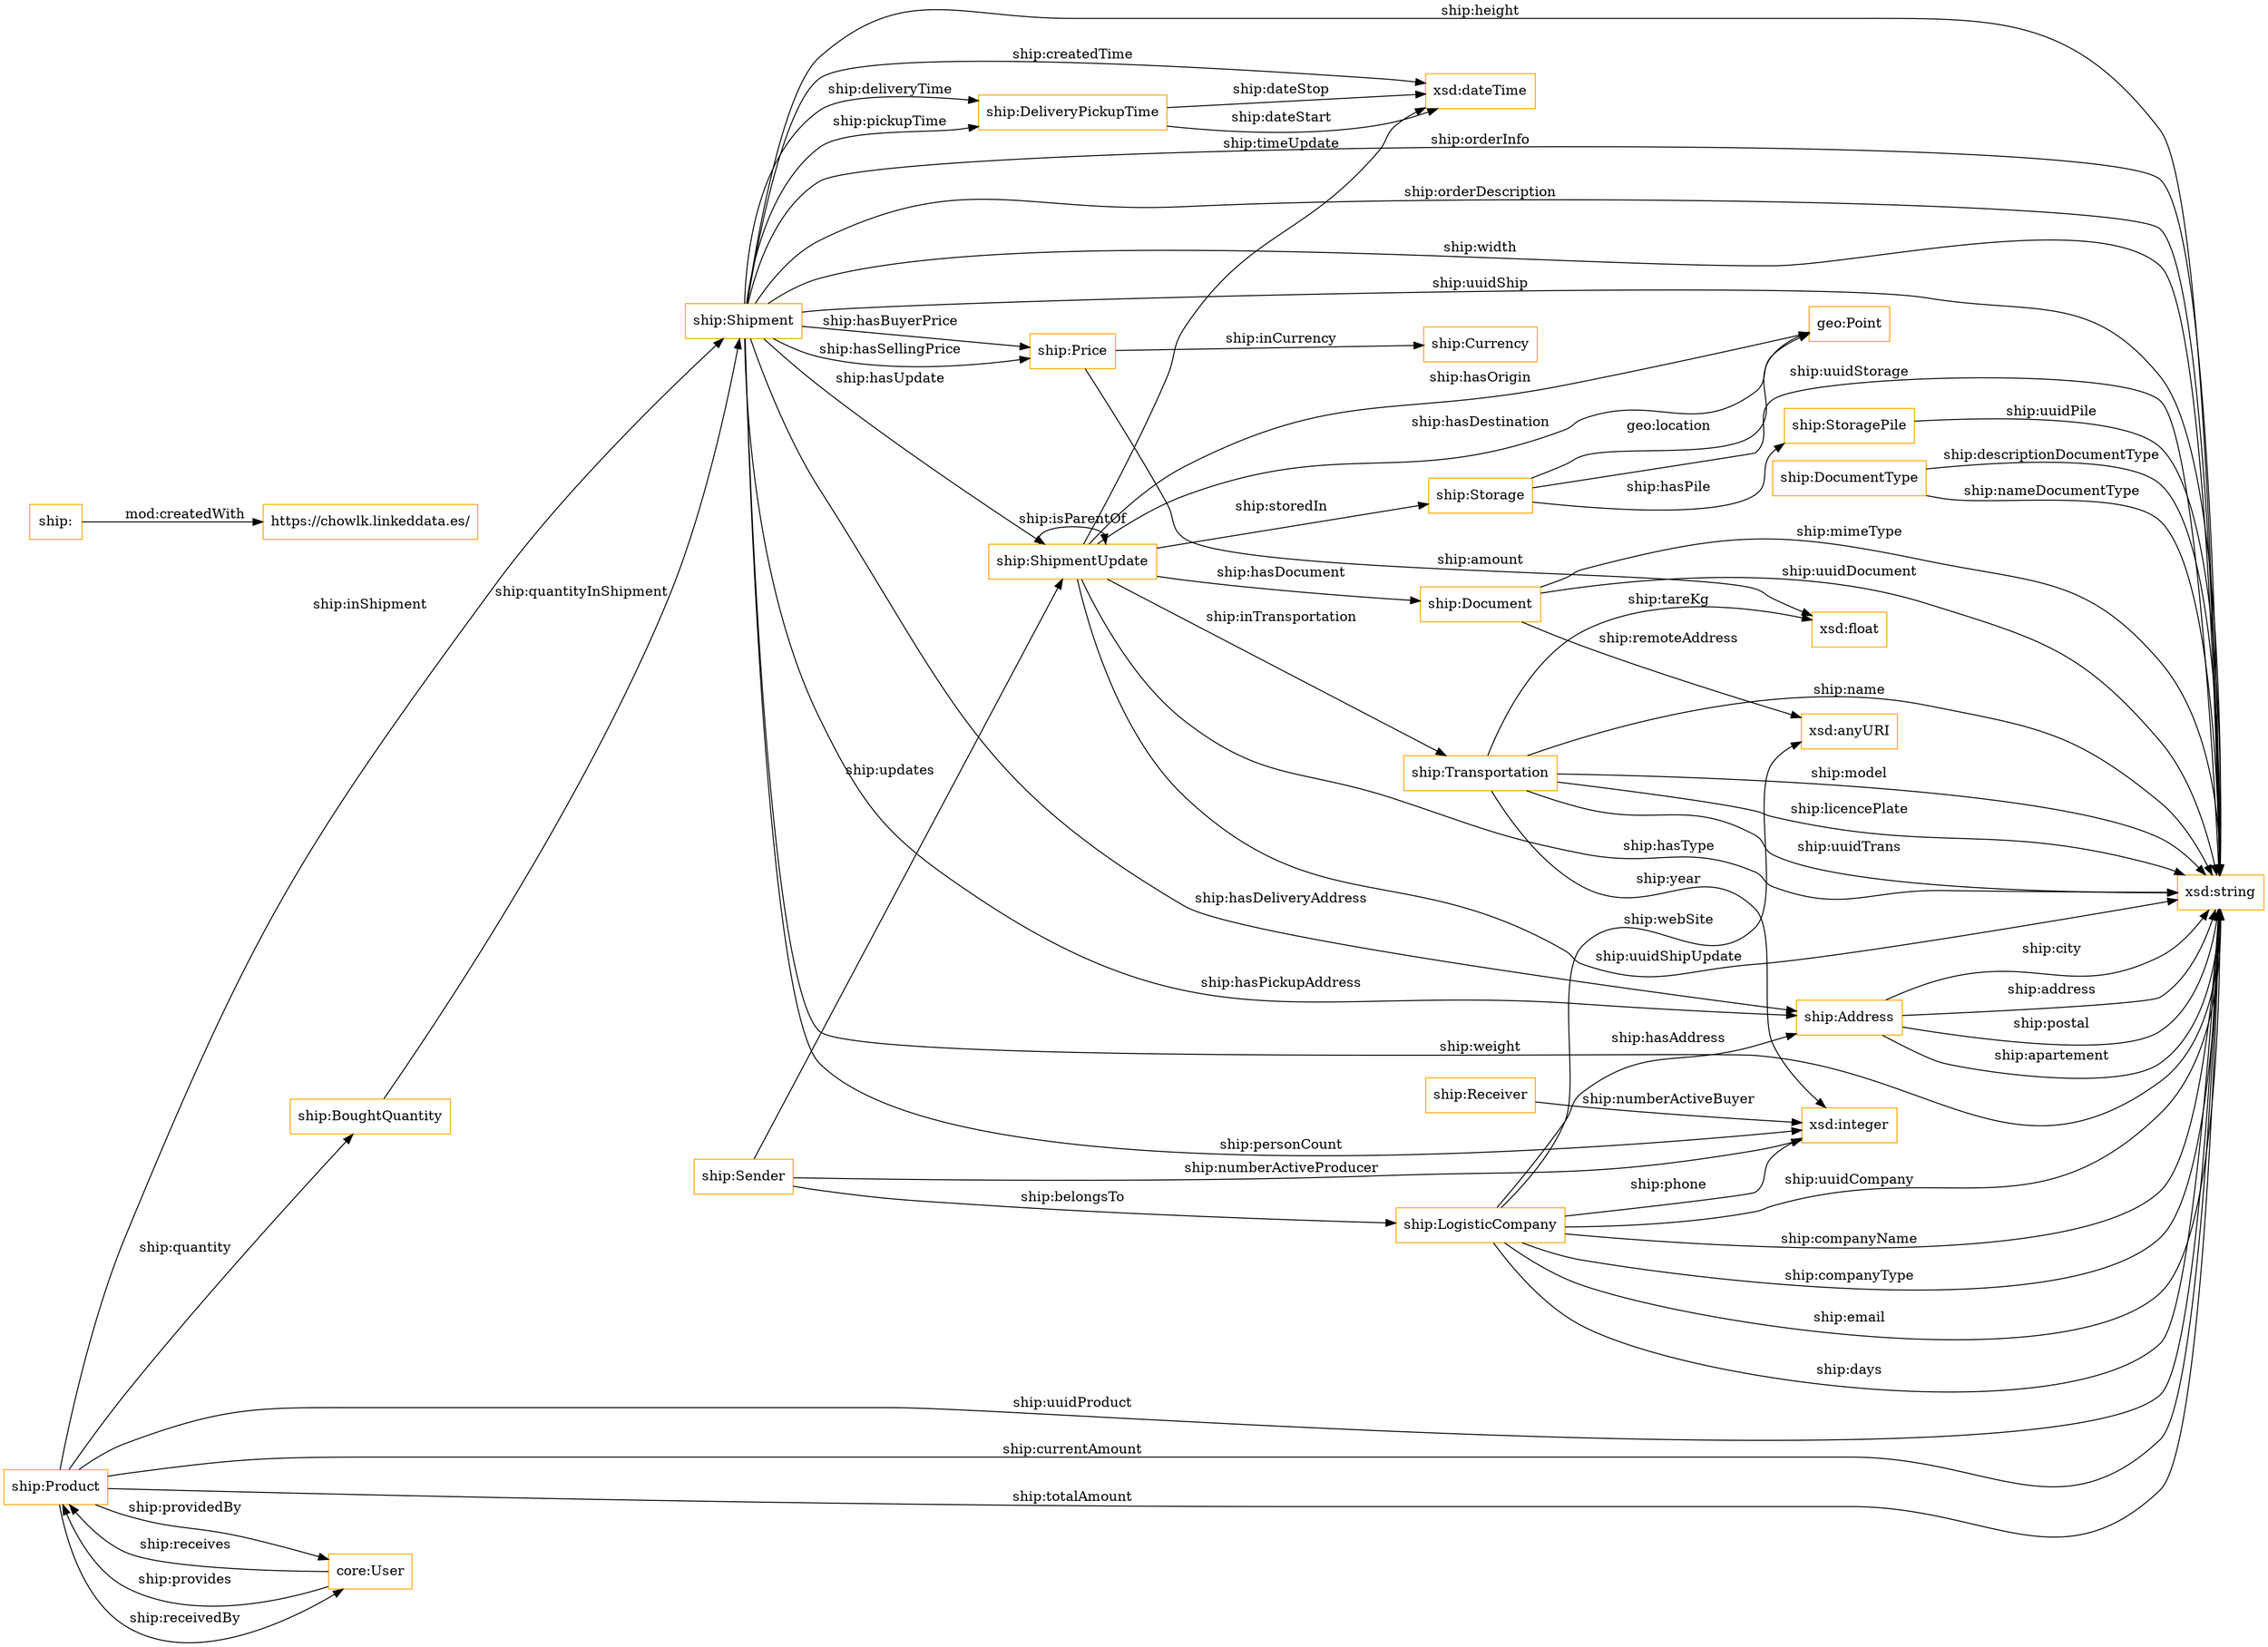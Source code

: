 digraph ar2dtool_diagram { 
rankdir=LR;
size="1501"
node [shape = rectangle, color="orange"]; "ship:Shipment" "ship:ShipmentUpdate" "ship:DocumentType" "ship:Address" "ship:Currency" "ship:Price" "core:User" "ship:Product" "ship:Document" "ship:BoughtQuantity" "ship:Storage" "ship:StoragePile" "ship:Receiver" "ship:Transportation" "geo:Point" "ship:LogisticCompany" "ship:DeliveryPickupTime" "ship:Sender" ; /*classes style*/
	"ship:" -> "https://chowlk.linkeddata.es/" [ label = "mod:createdWith" ];
	"ship:DeliveryPickupTime" -> "xsd:dateTime" [ label = "ship:dateStop" ];
	"ship:ShipmentUpdate" -> "ship:Document" [ label = "ship:hasDocument" ];
	"ship:LogisticCompany" -> "xsd:string" [ label = "ship:companyType" ];
	"ship:LogisticCompany" -> "xsd:anyURI" [ label = "ship:webSite" ];
	"ship:Shipment" -> "xsd:integer" [ label = "ship:personCount" ];
	"ship:Shipment" -> "xsd:string" [ label = "ship:weight" ];
	"ship:Shipment" -> "ship:DeliveryPickupTime" [ label = "ship:deliveryTime" ];
	"ship:LogisticCompany" -> "ship:Address" [ label = "ship:hasAddress" ];
	"ship:Address" -> "xsd:string" [ label = "ship:city" ];
	"ship:Product" -> "ship:Shipment" [ label = "ship:inShipment" ];
	"ship:Price" -> "xsd:float" [ label = "ship:amount" ];
	"ship:LogisticCompany" -> "xsd:string" [ label = "ship:email" ];
	"ship:Sender" -> "ship:ShipmentUpdate" [ label = "ship:updates" ];
	"ship:Address" -> "xsd:string" [ label = "ship:address" ];
	"ship:DeliveryPickupTime" -> "xsd:dateTime" [ label = "ship:dateStart" ];
	"ship:DocumentType" -> "xsd:string" [ label = "ship:nameDocumentType" ];
	"ship:Shipment" -> "ship:Price" [ label = "ship:hasSellingPrice" ];
	"ship:ShipmentUpdate" -> "xsd:string" [ label = "ship:hasType" ];
	"ship:Price" -> "ship:Currency" [ label = "ship:inCurrency" ];
	"ship:Transportation" -> "xsd:string" [ label = "ship:licencePlate" ];
	"ship:Receiver" -> "xsd:integer" [ label = "ship:numberActiveBuyer" ];
	"ship:Product" -> "core:User" [ label = "ship:receivedBy" ];
	"ship:Sender" -> "ship:LogisticCompany" [ label = "ship:belongsTo" ];
	"ship:Shipment" -> "xsd:dateTime" [ label = "ship:createdTime" ];
	"ship:Storage" -> "ship:StoragePile" [ label = "ship:hasPile" ];
	"ship:Transportation" -> "xsd:string" [ label = "ship:model" ];
	"ship:Shipment" -> "ship:Price" [ label = "ship:hasBuyerPrice" ];
	"ship:Product" -> "xsd:string" [ label = "ship:uuidProduct" ];
	"ship:LogisticCompany" -> "xsd:integer" [ label = "ship:phone" ];
	"ship:Shipment" -> "ship:ShipmentUpdate" [ label = "ship:hasUpdate" ];
	"ship:ShipmentUpdate" -> "xsd:string" [ label = "ship:uuidShipUpdate" ];
	"ship:ShipmentUpdate" -> "geo:Point" [ label = "ship:hasDestination" ];
	"ship:LogisticCompany" -> "xsd:string" [ label = "ship:days" ];
	"ship:Shipment" -> "xsd:string" [ label = "ship:height" ];
	"ship:Sender" -> "xsd:integer" [ label = "ship:numberActiveProducer" ];
	"ship:Transportation" -> "xsd:integer" [ label = "ship:year" ];
	"core:User" -> "ship:Product" [ label = "ship:receives" ];
	"ship:Transportation" -> "xsd:string" [ label = "ship:uuidTrans" ];
	"ship:Shipment" -> "xsd:string" [ label = "ship:orderInfo" ];
	"ship:Product" -> "xsd:string" [ label = "ship:currentAmount" ];
	"ship:Product" -> "ship:BoughtQuantity" [ label = "ship:quantity" ];
	"ship:Address" -> "xsd:string" [ label = "ship:postal" ];
	"ship:Shipment" -> "ship:DeliveryPickupTime" [ label = "ship:pickupTime" ];
	"ship:ShipmentUpdate" -> "xsd:dateTime" [ label = "ship:timeUpdate" ];
	"ship:Shipment" -> "ship:Address" [ label = "ship:hasDeliveryAddress" ];
	"ship:ShipmentUpdate" -> "ship:ShipmentUpdate" [ label = "ship:isParentOf" ];
	"ship:StoragePile" -> "xsd:string" [ label = "ship:uuidPile" ];
	"ship:Shipment" -> "ship:Address" [ label = "ship:hasPickupAddress" ];
	"ship:LogisticCompany" -> "xsd:string" [ label = "ship:uuidCompany" ];
	"ship:Shipment" -> "xsd:string" [ label = "ship:orderDescription" ];
	"ship:Storage" -> "geo:Point" [ label = "geo:location" ];
	"ship:BoughtQuantity" -> "ship:Shipment" [ label = "ship:quantityInShipment" ];
	"ship:ShipmentUpdate" -> "ship:Storage" [ label = "ship:storedIn" ];
	"ship:Shipment" -> "xsd:string" [ label = "ship:width" ];
	"ship:Shipment" -> "xsd:string" [ label = "ship:uuidShip" ];
	"ship:LogisticCompany" -> "xsd:string" [ label = "ship:companyName" ];
	"ship:Product" -> "core:User" [ label = "ship:providedBy" ];
	"ship:DocumentType" -> "xsd:string" [ label = "ship:descriptionDocumentType" ];
	"ship:Document" -> "xsd:string" [ label = "ship:uuidDocument" ];
	"ship:ShipmentUpdate" -> "ship:Transportation" [ label = "ship:inTransportation" ];
	"ship:Document" -> "xsd:anyURI" [ label = "ship:remoteAddress" ];
	"ship:Document" -> "xsd:string" [ label = "ship:mimeType" ];
	"ship:Transportation" -> "xsd:float" [ label = "ship:tareKg" ];
	"ship:ShipmentUpdate" -> "geo:Point" [ label = "ship:hasOrigin" ];
	"ship:Transportation" -> "xsd:string" [ label = "ship:name" ];
	"ship:Address" -> "xsd:string" [ label = "ship:apartement" ];
	"ship:Storage" -> "xsd:string" [ label = "ship:uuidStorage" ];
	"core:User" -> "ship:Product" [ label = "ship:provides" ];
	"ship:Product" -> "xsd:string" [ label = "ship:totalAmount" ];

}
